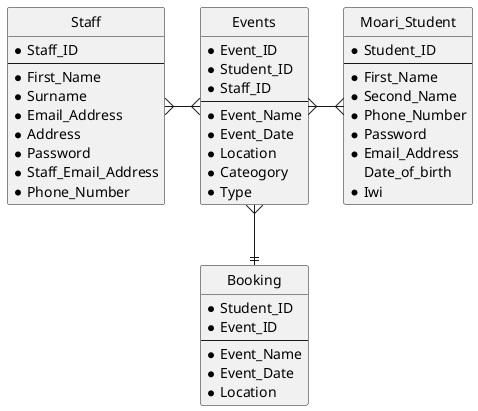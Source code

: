 @startuml

skinparam Style StrictUML
skinparam LineType ortho
skinparam monochrome true

Entity Moari_Student{
* Student_ID
--
* First_Name
* Second_Name
* Phone_Number
* Password
* Email_Address
Date_of_birth  
* Iwi 
}

Entity Events{
* Event_ID
* Student_ID
* Staff_ID
--
* Event_Name
* Event_Date
* Location
* Cateogory
* Type
}

Entity Staff{
* Staff_ID
--
* First_Name
* Surname
* Email_Address
* Address
* Password
* Staff_Email_Address
* Phone_Number
}

Entity Booking{
* Student_ID
* Event_ID
--
* Event_Name
* Event_Date
* Location
}

'Entity Relationship

Staff }-{ Events
Events }-{ Moari_Student
Events }--|| Booking


@enduml